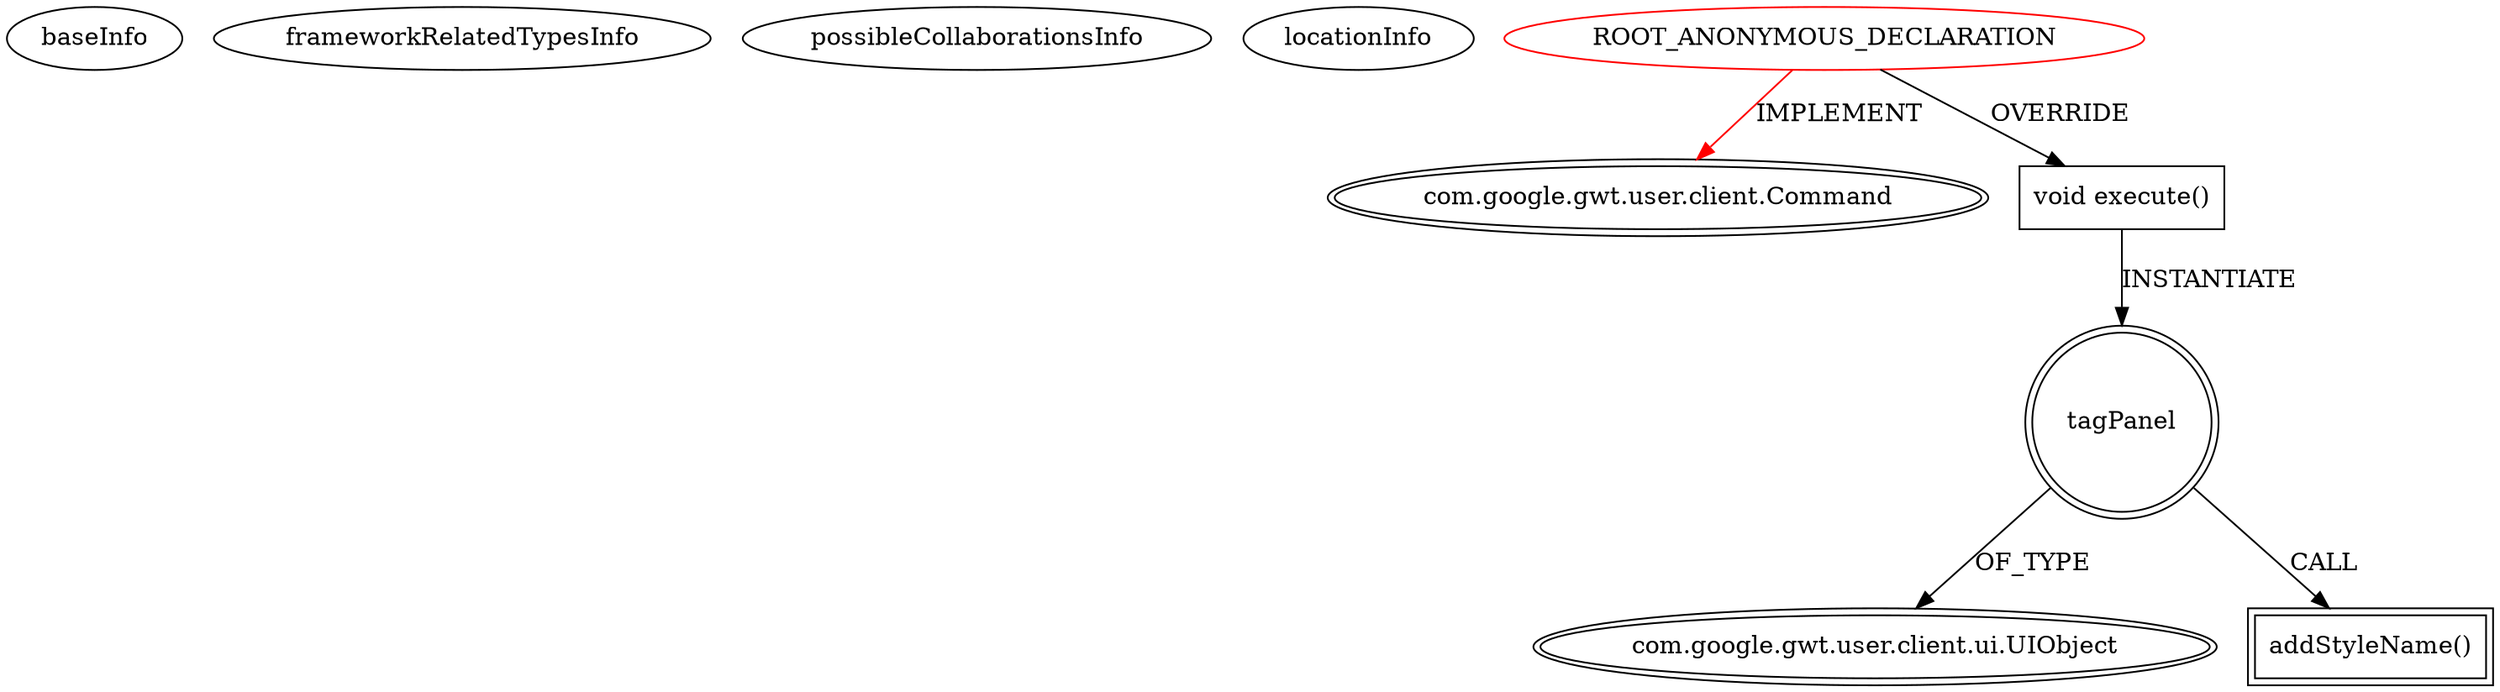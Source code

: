 digraph {
baseInfo[graphId=1054,category="extension_graph",isAnonymous=true,possibleRelation=false]
frameworkRelatedTypesInfo[0="com.google.gwt.user.client.Command"]
possibleCollaborationsInfo[]
locationInfo[projectName="cbopp-gwt-taglist",filePath="/cbopp-gwt-taglist/gwt-taglist-master/src/test/java/com/virilis_software/gwt/taglist/client/samples/EditView.java",contextSignature="void EditView()",graphId="1054"]
0[label="ROOT_ANONYMOUS_DECLARATION",vertexType="ROOT_ANONYMOUS_DECLARATION",isFrameworkType=false,color=red]
1[label="com.google.gwt.user.client.Command",vertexType="FRAMEWORK_INTERFACE_TYPE",isFrameworkType=true,peripheries=2]
2[label="void execute()",vertexType="OVERRIDING_METHOD_DECLARATION",isFrameworkType=false,shape=box]
3[label="tagPanel",vertexType="VARIABLE_EXPRESION",isFrameworkType=true,peripheries=2,shape=circle]
5[label="com.google.gwt.user.client.ui.UIObject",vertexType="FRAMEWORK_CLASS_TYPE",isFrameworkType=true,peripheries=2]
4[label="addStyleName()",vertexType="INSIDE_CALL",isFrameworkType=true,peripheries=2,shape=box]
0->1[label="IMPLEMENT",color=red]
0->2[label="OVERRIDE"]
2->3[label="INSTANTIATE"]
3->5[label="OF_TYPE"]
3->4[label="CALL"]
}
